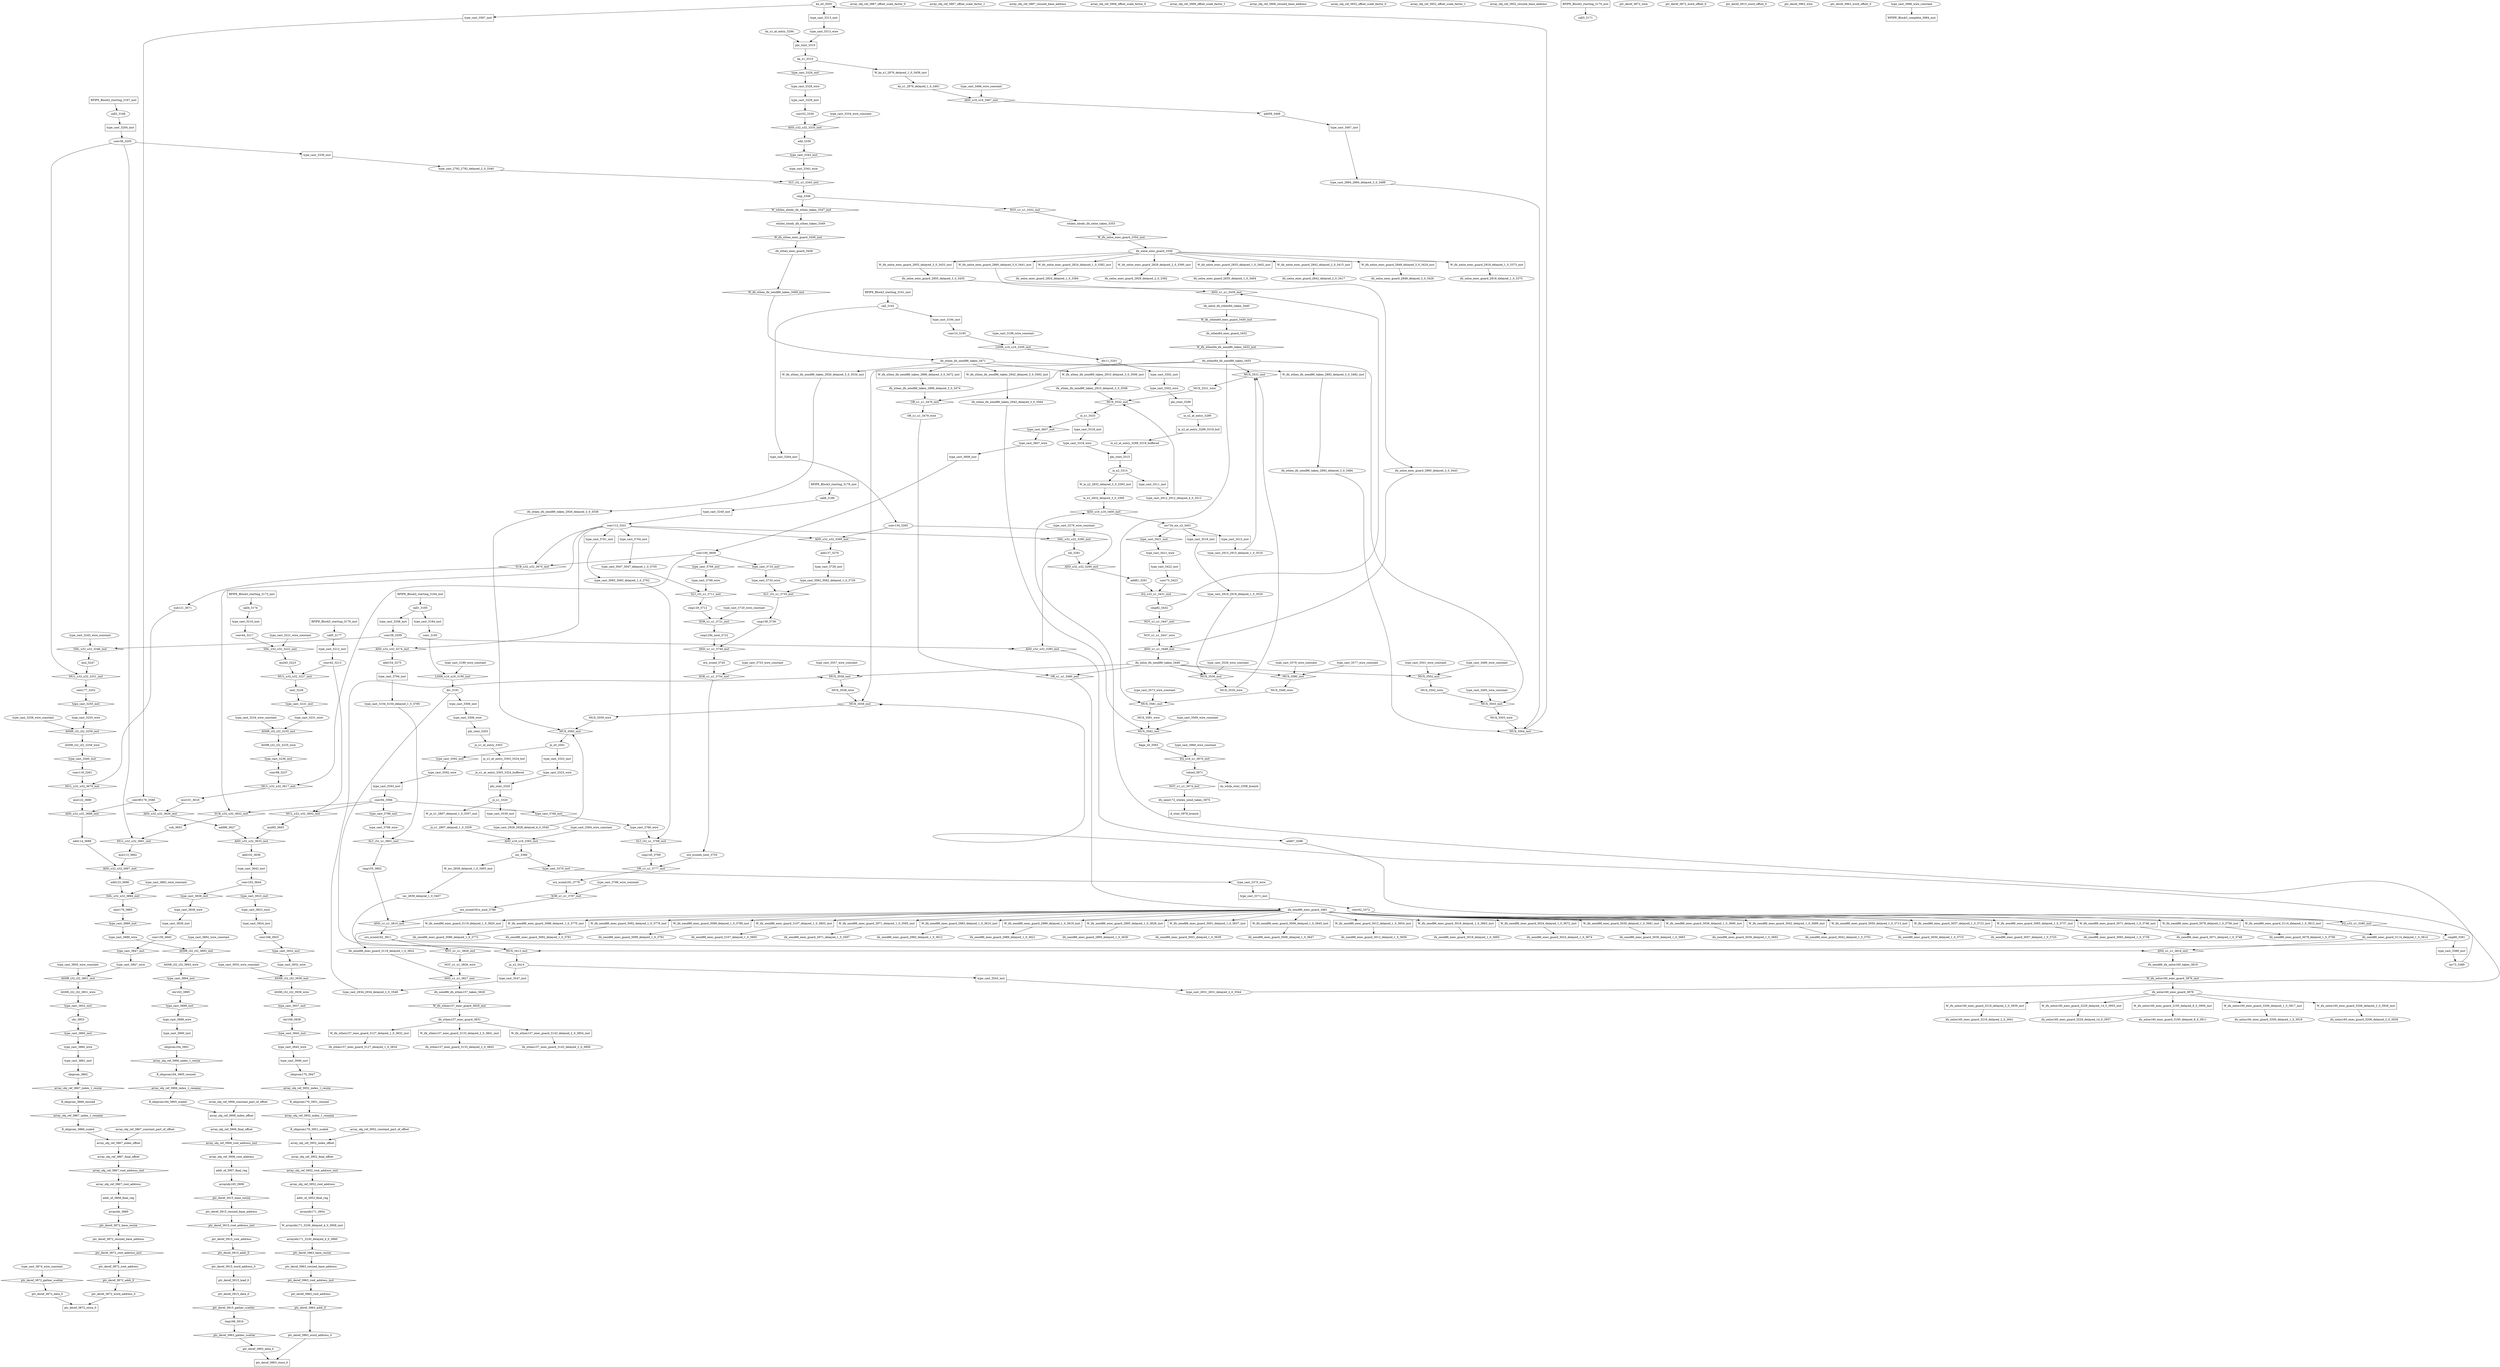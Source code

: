 digraph data_path {
  ASHR_i32_i32_3235_wire [shape=ellipse];
  ASHR_i32_i32_3259_wire [shape=ellipse];
  ASHR_i32_i32_3851_wire [shape=ellipse];
  ASHR_i32_i32_3893_wire [shape=ellipse];
  ASHR_i32_i32_3936_wire [shape=ellipse];
  MUX_3502_wire [shape=ellipse];
  MUX_3503_wire [shape=ellipse];
  MUX_3530_wire [shape=ellipse];
  MUX_3531_wire [shape=ellipse];
  MUX_3558_wire [shape=ellipse];
  MUX_3559_wire [shape=ellipse];
  MUX_3580_wire [shape=ellipse];
  MUX_3581_wire [shape=ellipse];
  NOT_u1_u1_3447_wire [shape=ellipse];
  NOT_u1_u1_3826_wire [shape=ellipse];
  OR_u1_u1_3479_wire [shape=ellipse];
  R_idxprom164_3905_resized [shape=ellipse];
  R_idxprom164_3905_scaled [shape=ellipse];
  R_idxprom170_3951_resized [shape=ellipse];
  R_idxprom170_3951_scaled [shape=ellipse];
  R_idxprom_3866_resized [shape=ellipse];
  R_idxprom_3866_scaled [shape=ellipse];
  add102_3636 [shape=ellipse];
  add114_3689 [shape=ellipse];
  add123_3698 [shape=ellipse];
  add137_3270 [shape=ellipse];
  add154_3275 [shape=ellipse];
  add58_3468 [shape=ellipse];
  add67_3286 [shape=ellipse];
  add81_3291 [shape=ellipse];
  add96_3627 [shape=ellipse];
  add_3336 [shape=ellipse];
  array_obj_ref_3867_constant_part_of_offset [shape=ellipse];
  array_obj_ref_3867_final_offset [shape=ellipse];
  array_obj_ref_3867_offset_scale_factor_0 [shape=ellipse];
  array_obj_ref_3867_offset_scale_factor_1 [shape=ellipse];
  array_obj_ref_3867_resized_base_address [shape=ellipse];
  array_obj_ref_3867_root_address [shape=ellipse];
  array_obj_ref_3906_constant_part_of_offset [shape=ellipse];
  array_obj_ref_3906_final_offset [shape=ellipse];
  array_obj_ref_3906_offset_scale_factor_0 [shape=ellipse];
  array_obj_ref_3906_offset_scale_factor_1 [shape=ellipse];
  array_obj_ref_3906_resized_base_address [shape=ellipse];
  array_obj_ref_3906_root_address [shape=ellipse];
  array_obj_ref_3952_constant_part_of_offset [shape=ellipse];
  array_obj_ref_3952_final_offset [shape=ellipse];
  array_obj_ref_3952_offset_scale_factor_0 [shape=ellipse];
  array_obj_ref_3952_offset_scale_factor_1 [shape=ellipse];
  array_obj_ref_3952_resized_base_address [shape=ellipse];
  array_obj_ref_3952_root_address [shape=ellipse];
  arrayidx165_3908 [shape=ellipse];
  arrayidx171_3230_delayed_4_0_3960 [shape=ellipse];
  arrayidx171_3954 [shape=ellipse];
  arrayidx_3869 [shape=ellipse];
  call1_3165 [shape=ellipse];
  call2_3168 [shape=ellipse];
  call3_3171 [shape=ellipse];
  call4_3174 [shape=ellipse];
  call5_3177 [shape=ellipse];
  call6_3180 [shape=ellipse];
  call_3162 [shape=ellipse];
  cmp129_3712 [shape=ellipse];
  cmp129x_xnot_3722 [shape=ellipse];
  cmp138_3736 [shape=ellipse];
  cmp145_3769 [shape=ellipse];
  cmp155_3802 [shape=ellipse];
  cmp68_3381 [shape=ellipse];
  cmp82_3432 [shape=ellipse];
  cmp_3346 [shape=ellipse];
  conv100_3609 [shape=ellipse];
  conv103_3644 [shape=ellipse];
  conv10_3195 [shape=ellipse];
  conv112_3241 [shape=ellipse];
  conv116_3261 [shape=ellipse];
  conv134_3265 [shape=ellipse];
  conv159_3840 [shape=ellipse];
  conv168_3925 [shape=ellipse];
  conv36_3205 [shape=ellipse];
  conv38_3209 [shape=ellipse];
  conv42_3213 [shape=ellipse];
  conv44_3217 [shape=ellipse];
  conv52_3330 [shape=ellipse];
  conv62_3372 [shape=ellipse];
  conv75_3423 [shape=ellipse];
  conv90176_3588 [shape=ellipse];
  conv94_3594 [shape=ellipse];
  conv98_3237 [shape=ellipse];
  conv_3185 [shape=ellipse];
  div11_3201 [shape=ellipse];
  div_3191 [shape=ellipse];
  flagx_x0_3583 [shape=ellipse];
  idxprom164_3901 [shape=ellipse];
  idxprom170_3947 [shape=ellipse];
  idxprom_3862 [shape=ellipse];
  ifx_xelse160_exec_guard_3195_delayed_8_0_3911 [shape=ellipse];
  ifx_xelse160_exec_guard_3200_delayed_1_0_3919 [shape=ellipse];
  ifx_xelse160_exec_guard_3206_delayed_2_0_3928 [shape=ellipse];
  ifx_xelse160_exec_guard_3216_delayed_2_0_3941 [shape=ellipse];
  ifx_xelse160_exec_guard_3229_delayed_14_0_3957 [shape=ellipse];
  ifx_xelse160_exec_guard_3878 [shape=ellipse];
  ifx_xelse_exec_guard_2818_delayed_1_0_3375 [shape=ellipse];
  ifx_xelse_exec_guard_2824_delayed_1_0_3384 [shape=ellipse];
  ifx_xelse_exec_guard_2829_delayed_2_0_3392 [shape=ellipse];
  ifx_xelse_exec_guard_2835_delayed_1_0_3404 [shape=ellipse];
  ifx_xelse_exec_guard_2842_delayed_2_0_3417 [shape=ellipse];
  ifx_xelse_exec_guard_2848_delayed_3_0_3426 [shape=ellipse];
  ifx_xelse_exec_guard_2855_delayed_3_0_3435 [shape=ellipse];
  ifx_xelse_exec_guard_2860_delayed_3_0_3443 [shape=ellipse];
  ifx_xelse_exec_guard_3356 [shape=ellipse];
  ifx_xelse_ifx_xend86_taken_3449 [shape=ellipse];
  ifx_xelse_ifx_xthen84_taken_3440 [shape=ellipse];
  ifx_xend172_whilex_xend_taken_3975 [shape=ellipse];
  ifx_xend86_exec_guard_2971_delayed_1_0_3597 [shape=ellipse];
  ifx_xend86_exec_guard_2983_delayed_1_0_3612 [shape=ellipse];
  ifx_xend86_exec_guard_2989_delayed_1_0_3621 [shape=ellipse];
  ifx_xend86_exec_guard_2995_delayed_1_0_3630 [shape=ellipse];
  ifx_xend86_exec_guard_3001_delayed_1_0_3639 [shape=ellipse];
  ifx_xend86_exec_guard_3006_delayed_1_0_3647 [shape=ellipse];
  ifx_xend86_exec_guard_3012_delayed_1_0_3656 [shape=ellipse];
  ifx_xend86_exec_guard_3018_delayed_1_0_3665 [shape=ellipse];
  ifx_xend86_exec_guard_3024_delayed_1_0_3674 [shape=ellipse];
  ifx_xend86_exec_guard_3030_delayed_1_0_3683 [shape=ellipse];
  ifx_xend86_exec_guard_3036_delayed_1_0_3692 [shape=ellipse];
  ifx_xend86_exec_guard_3042_delayed_1_0_3701 [shape=ellipse];
  ifx_xend86_exec_guard_3050_delayed_1_0_3715 [shape=ellipse];
  ifx_xend86_exec_guard_3057_delayed_1_0_3725 [shape=ellipse];
  ifx_xend86_exec_guard_3065_delayed_1_0_3739 [shape=ellipse];
  ifx_xend86_exec_guard_3071_delayed_1_0_3748 [shape=ellipse];
  ifx_xend86_exec_guard_3078_delayed_1_0_3758 [shape=ellipse];
  ifx_xend86_exec_guard_3086_delayed_1_0_3772 [shape=ellipse];
  ifx_xend86_exec_guard_3092_delayed_1_0_3781 [shape=ellipse];
  ifx_xend86_exec_guard_3099_delayed_1_0_3791 [shape=ellipse];
  ifx_xend86_exec_guard_3107_delayed_1_0_3805 [shape=ellipse];
  ifx_xend86_exec_guard_3114_delayed_1_0_3814 [shape=ellipse];
  ifx_xend86_exec_guard_3119_delayed_1_0_3822 [shape=ellipse];
  ifx_xend86_exec_guard_3481 [shape=ellipse];
  ifx_xend86_ifx_xelse160_taken_3819 [shape=ellipse];
  ifx_xend86_ifx_xthen157_taken_3828 [shape=ellipse];
  ifx_xthen157_exec_guard_3127_delayed_1_0_3834 [shape=ellipse];
  ifx_xthen157_exec_guard_3133_delayed_2_0_3843 [shape=ellipse];
  ifx_xthen157_exec_guard_3143_delayed_2_0_3856 [shape=ellipse];
  ifx_xthen157_exec_guard_3831 [shape=ellipse];
  ifx_xthen84_exec_guard_3452 [shape=ellipse];
  ifx_xthen84_ifx_xend86_taken_3455 [shape=ellipse];
  ifx_xthen_exec_guard_3458 [shape=ellipse];
  ifx_xthen_ifx_xend86_taken_2886_delayed_3_0_3474 [shape=ellipse];
  ifx_xthen_ifx_xend86_taken_2892_delayed_3_0_3484 [shape=ellipse];
  ifx_xthen_ifx_xend86_taken_2910_delayed_3_0_3508 [shape=ellipse];
  ifx_xthen_ifx_xend86_taken_2926_delayed_3_0_3536 [shape=ellipse];
  ifx_xthen_ifx_xend86_taken_2942_delayed_3_0_3564 [shape=ellipse];
  ifx_xthen_ifx_xend86_taken_3471 [shape=ellipse];
  inc73_3389 [shape=ellipse];
  inc73x_xix_x2_3401 [shape=ellipse];
  inc_2839_delayed_1_0_3407 [shape=ellipse];
  inc_3366 [shape=ellipse];
  ix_x1_3533 [shape=ellipse];
  ix_x2_2832_delayed_3_0_3395 [shape=ellipse];
  ix_x2_3315 [shape=ellipse];
  ix_x2_at_entry_3299 [shape=ellipse];
  ix_x2_at_entry_3299_3319_buffered [shape=ellipse];
  jx_x0_3561 [shape=ellipse];
  jx_x1_2807_delayed_1_0_3359 [shape=ellipse];
  jx_x1_3320 [shape=ellipse];
  jx_x1_at_entry_3303 [shape=ellipse];
  jx_x1_at_entry_3303_3324_buffered [shape=ellipse];
  jx_x2_3414 [shape=ellipse];
  kx_x0_3505 [shape=ellipse];
  kx_x1_2876_delayed_1_0_3461 [shape=ellipse];
  kx_x1_3310 [shape=ellipse];
  kx_x1_at_entry_3294 [shape=ellipse];
  mul101_3618 [shape=ellipse];
  mul113_3662 [shape=ellipse];
  mul122_3680 [shape=ellipse];
  mul45_3223 [shape=ellipse];
  mul95_3603 [shape=ellipse];
  mul_3247 [shape=ellipse];
  orx_xcond181_3778 [shape=ellipse];
  orx_xcond181x_xnot_3788 [shape=ellipse];
  orx_xcond182_3811 [shape=ellipse];
  orx_xcond_3745 [shape=ellipse];
  orx_xcondx_xnot_3755 [shape=ellipse];
  ptr_deref_3872_data_0 [shape=ellipse];
  ptr_deref_3872_resized_base_address [shape=ellipse];
  ptr_deref_3872_root_address [shape=ellipse];
  ptr_deref_3872_wire [shape=ellipse];
  ptr_deref_3872_word_address_0 [shape=ellipse];
  ptr_deref_3872_word_offset_0 [shape=ellipse];
  ptr_deref_3915_data_0 [shape=ellipse];
  ptr_deref_3915_resized_base_address [shape=ellipse];
  ptr_deref_3915_root_address [shape=ellipse];
  ptr_deref_3915_word_address_0 [shape=ellipse];
  ptr_deref_3915_word_offset_0 [shape=ellipse];
  ptr_deref_3963_data_0 [shape=ellipse];
  ptr_deref_3963_resized_base_address [shape=ellipse];
  ptr_deref_3963_root_address [shape=ellipse];
  ptr_deref_3963_wire [shape=ellipse];
  ptr_deref_3963_word_address_0 [shape=ellipse];
  ptr_deref_3963_word_offset_0 [shape=ellipse];
  sext177_3252 [shape=ellipse];
  sext179_3885 [shape=ellipse];
  sext_3228 [shape=ellipse];
  shl_3281 [shape=ellipse];
  shr163_3895 [shape=ellipse];
  shr169_3938 [shape=ellipse];
  shr_3853 [shape=ellipse];
  sub121_3671 [shape=ellipse];
  sub_3653 [shape=ellipse];
  tmp166_3916 [shape=ellipse];
  tobool_3971 [shape=ellipse];
  type_cast_2792_2792_delayed_2_0_3340 [shape=ellipse];
  type_cast_2894_2894_delayed_3_0_3488 [shape=ellipse];
  type_cast_2912_2912_delayed_4_0_3512 [shape=ellipse];
  type_cast_2915_2915_delayed_1_0_3516 [shape=ellipse];
  type_cast_2918_2918_delayed_1_0_3520 [shape=ellipse];
  type_cast_2928_2928_delayed_4_0_3540 [shape=ellipse];
  type_cast_2931_2931_delayed_2_0_3544 [shape=ellipse];
  type_cast_2934_2934_delayed_2_0_3548 [shape=ellipse];
  type_cast_3047_3047_delayed_1_0_3705 [shape=ellipse];
  type_cast_3062_3062_delayed_1_0_3729 [shape=ellipse];
  type_cast_3083_3083_delayed_1_0_3762 [shape=ellipse];
  type_cast_3104_3104_delayed_1_0_3795 [shape=ellipse];
  type_cast_3189_wire_constant [shape=ellipse];
  type_cast_3199_wire_constant [shape=ellipse];
  type_cast_3221_wire_constant [shape=ellipse];
  type_cast_3231_wire [shape=ellipse];
  type_cast_3234_wire_constant [shape=ellipse];
  type_cast_3245_wire_constant [shape=ellipse];
  type_cast_3255_wire [shape=ellipse];
  type_cast_3258_wire_constant [shape=ellipse];
  type_cast_3279_wire_constant [shape=ellipse];
  type_cast_3302_wire [shape=ellipse];
  type_cast_3306_wire [shape=ellipse];
  type_cast_3313_wire [shape=ellipse];
  type_cast_3318_wire [shape=ellipse];
  type_cast_3323_wire [shape=ellipse];
  type_cast_3328_wire [shape=ellipse];
  type_cast_3334_wire_constant [shape=ellipse];
  type_cast_3343_wire [shape=ellipse];
  type_cast_3364_wire_constant [shape=ellipse];
  type_cast_3370_wire [shape=ellipse];
  type_cast_3421_wire [shape=ellipse];
  type_cast_3466_wire_constant [shape=ellipse];
  type_cast_3495_wire_constant [shape=ellipse];
  type_cast_3499_wire_constant [shape=ellipse];
  type_cast_3501_wire_constant [shape=ellipse];
  type_cast_3529_wire_constant [shape=ellipse];
  type_cast_3557_wire_constant [shape=ellipse];
  type_cast_3569_wire_constant [shape=ellipse];
  type_cast_3573_wire_constant [shape=ellipse];
  type_cast_3577_wire_constant [shape=ellipse];
  type_cast_3579_wire_constant [shape=ellipse];
  type_cast_3592_wire [shape=ellipse];
  type_cast_3607_wire [shape=ellipse];
  type_cast_3709_wire [shape=ellipse];
  type_cast_3720_wire_constant [shape=ellipse];
  type_cast_3733_wire [shape=ellipse];
  type_cast_3753_wire_constant [shape=ellipse];
  type_cast_3766_wire [shape=ellipse];
  type_cast_3786_wire_constant [shape=ellipse];
  type_cast_3799_wire [shape=ellipse];
  type_cast_3838_wire [shape=ellipse];
  type_cast_3847_wire [shape=ellipse];
  type_cast_3850_wire_constant [shape=ellipse];
  type_cast_3860_wire [shape=ellipse];
  type_cast_3874_wire_constant [shape=ellipse];
  type_cast_3883_wire_constant [shape=ellipse];
  type_cast_3889_wire [shape=ellipse];
  type_cast_3892_wire_constant [shape=ellipse];
  type_cast_3899_wire [shape=ellipse];
  type_cast_3923_wire [shape=ellipse];
  type_cast_3932_wire [shape=ellipse];
  type_cast_3935_wire_constant [shape=ellipse];
  type_cast_3945_wire [shape=ellipse];
  type_cast_3969_wire_constant [shape=ellipse];
  type_cast_3986_wire_constant [shape=ellipse];
  whilex_xbody_ifx_xelse_taken_3353 [shape=ellipse];
  whilex_xbody_ifx_xthen_taken_3349 [shape=ellipse];
  ADD_u16_u16_3365_inst [shape=diamond];
jx_x1_2807_delayed_1_0_3359  -> ADD_u16_u16_3365_inst;
type_cast_3364_wire_constant  -> ADD_u16_u16_3365_inst;
ADD_u16_u16_3365_inst -> inc_3366;
  ADD_u16_u16_3400_inst [shape=diamond];
inc73_3389  -> ADD_u16_u16_3400_inst;
ix_x2_2832_delayed_3_0_3395  -> ADD_u16_u16_3400_inst;
ADD_u16_u16_3400_inst -> inc73x_xix_x2_3401;
  ADD_u16_u16_3467_inst [shape=diamond];
kx_x1_2876_delayed_1_0_3461  -> ADD_u16_u16_3467_inst;
type_cast_3466_wire_constant  -> ADD_u16_u16_3467_inst;
ADD_u16_u16_3467_inst -> add58_3468;
  ADD_u32_u32_3269_inst [shape=diamond];
conv112_3241  -> ADD_u32_u32_3269_inst;
conv134_3265  -> ADD_u32_u32_3269_inst;
ADD_u32_u32_3269_inst -> add137_3270;
  ADD_u32_u32_3274_inst [shape=diamond];
conv112_3241  -> ADD_u32_u32_3274_inst;
conv38_3209  -> ADD_u32_u32_3274_inst;
ADD_u32_u32_3274_inst -> add154_3275;
  ADD_u32_u32_3285_inst [shape=diamond];
shl_3281  -> ADD_u32_u32_3285_inst;
conv38_3209  -> ADD_u32_u32_3285_inst;
ADD_u32_u32_3285_inst -> add67_3286;
  ADD_u32_u32_3290_inst [shape=diamond];
shl_3281  -> ADD_u32_u32_3290_inst;
conv134_3265  -> ADD_u32_u32_3290_inst;
ADD_u32_u32_3290_inst -> add81_3291;
  ADD_u32_u32_3335_inst [shape=diamond];
conv52_3330  -> ADD_u32_u32_3335_inst;
type_cast_3334_wire_constant  -> ADD_u32_u32_3335_inst;
ADD_u32_u32_3335_inst -> add_3336;
  ADD_u32_u32_3626_inst [shape=diamond];
mul101_3618  -> ADD_u32_u32_3626_inst;
conv90176_3588  -> ADD_u32_u32_3626_inst;
ADD_u32_u32_3626_inst -> add96_3627;
  ADD_u32_u32_3635_inst [shape=diamond];
add96_3627  -> ADD_u32_u32_3635_inst;
mul95_3603  -> ADD_u32_u32_3635_inst;
ADD_u32_u32_3635_inst -> add102_3636;
  ADD_u32_u32_3688_inst [shape=diamond];
mul122_3680  -> ADD_u32_u32_3688_inst;
conv90176_3588  -> ADD_u32_u32_3688_inst;
ADD_u32_u32_3688_inst -> add114_3689;
  ADD_u32_u32_3697_inst [shape=diamond];
add114_3689  -> ADD_u32_u32_3697_inst;
mul113_3662  -> ADD_u32_u32_3697_inst;
ADD_u32_u32_3697_inst -> add123_3698;
  AND_u1_u1_3439_inst [shape=diamond];
ifx_xelse_exec_guard_2855_delayed_3_0_3435  -> AND_u1_u1_3439_inst;
cmp82_3432  -> AND_u1_u1_3439_inst;
AND_u1_u1_3439_inst -> ifx_xelse_ifx_xthen84_taken_3440;
  AND_u1_u1_3448_inst [shape=diamond];
ifx_xelse_exec_guard_2860_delayed_3_0_3443  -> AND_u1_u1_3448_inst;
NOT_u1_u1_3447_wire  -> AND_u1_u1_3448_inst;
AND_u1_u1_3448_inst -> ifx_xelse_ifx_xend86_taken_3449;
  AND_u1_u1_3744_inst [shape=diamond];
cmp129x_xnot_3722  -> AND_u1_u1_3744_inst;
cmp138_3736  -> AND_u1_u1_3744_inst;
AND_u1_u1_3744_inst -> orx_xcond_3745;
  AND_u1_u1_3810_inst [shape=diamond];
orx_xcond181x_xnot_3788  -> AND_u1_u1_3810_inst;
cmp155_3802  -> AND_u1_u1_3810_inst;
AND_u1_u1_3810_inst -> orx_xcond182_3811;
  AND_u1_u1_3818_inst [shape=diamond];
ifx_xend86_exec_guard_3114_delayed_1_0_3814  -> AND_u1_u1_3818_inst;
orx_xcond182_3811  -> AND_u1_u1_3818_inst;
AND_u1_u1_3818_inst -> ifx_xend86_ifx_xelse160_taken_3819;
  AND_u1_u1_3827_inst [shape=diamond];
ifx_xend86_exec_guard_3119_delayed_1_0_3822  -> AND_u1_u1_3827_inst;
NOT_u1_u1_3826_wire  -> AND_u1_u1_3827_inst;
AND_u1_u1_3827_inst -> ifx_xend86_ifx_xthen157_taken_3828;
  ASHR_i32_i32_3235_inst [shape=diamond];
type_cast_3231_wire  -> ASHR_i32_i32_3235_inst;
type_cast_3234_wire_constant  -> ASHR_i32_i32_3235_inst;
ASHR_i32_i32_3235_inst -> ASHR_i32_i32_3235_wire;
  ASHR_i32_i32_3259_inst [shape=diamond];
type_cast_3255_wire  -> ASHR_i32_i32_3259_inst;
type_cast_3258_wire_constant  -> ASHR_i32_i32_3259_inst;
ASHR_i32_i32_3259_inst -> ASHR_i32_i32_3259_wire;
  ASHR_i32_i32_3851_inst [shape=diamond];
type_cast_3847_wire  -> ASHR_i32_i32_3851_inst;
type_cast_3850_wire_constant  -> ASHR_i32_i32_3851_inst;
ASHR_i32_i32_3851_inst -> ASHR_i32_i32_3851_wire;
  ASHR_i32_i32_3893_inst [shape=diamond];
type_cast_3889_wire  -> ASHR_i32_i32_3893_inst;
type_cast_3892_wire_constant  -> ASHR_i32_i32_3893_inst;
ASHR_i32_i32_3893_inst -> ASHR_i32_i32_3893_wire;
  ASHR_i32_i32_3936_inst [shape=diamond];
type_cast_3932_wire  -> ASHR_i32_i32_3936_inst;
type_cast_3935_wire_constant  -> ASHR_i32_i32_3936_inst;
ASHR_i32_i32_3936_inst -> ASHR_i32_i32_3936_wire;
  EQ_u16_u1_3970_inst [shape=diamond];
flagx_x0_3583  -> EQ_u16_u1_3970_inst;
type_cast_3969_wire_constant  -> EQ_u16_u1_3970_inst;
EQ_u16_u1_3970_inst -> tobool_3971;
  EQ_u32_u1_3380_inst [shape=diamond];
conv62_3372  -> EQ_u32_u1_3380_inst;
add67_3286  -> EQ_u32_u1_3380_inst;
EQ_u32_u1_3380_inst -> cmp68_3381;
  EQ_u32_u1_3431_inst [shape=diamond];
conv75_3423  -> EQ_u32_u1_3431_inst;
add81_3291  -> EQ_u32_u1_3431_inst;
EQ_u32_u1_3431_inst -> cmp82_3432;
  LSHR_u16_u16_3190_inst [shape=diamond];
conv_3185  -> LSHR_u16_u16_3190_inst;
type_cast_3189_wire_constant  -> LSHR_u16_u16_3190_inst;
LSHR_u16_u16_3190_inst -> div_3191;
  LSHR_u16_u16_3200_inst [shape=diamond];
conv10_3195  -> LSHR_u16_u16_3200_inst;
type_cast_3199_wire_constant  -> LSHR_u16_u16_3200_inst;
LSHR_u16_u16_3200_inst -> div11_3201;
  MUL_u32_u32_3227_inst [shape=diamond];
mul45_3223  -> MUL_u32_u32_3227_inst;
conv42_3213  -> MUL_u32_u32_3227_inst;
MUL_u32_u32_3227_inst -> sext_3228;
  MUL_u32_u32_3251_inst [shape=diamond];
mul_3247  -> MUL_u32_u32_3251_inst;
conv36_3205  -> MUL_u32_u32_3251_inst;
MUL_u32_u32_3251_inst -> sext177_3252;
  MUL_u32_u32_3602_inst [shape=diamond];
conv94_3594  -> MUL_u32_u32_3602_inst;
conv42_3213  -> MUL_u32_u32_3602_inst;
MUL_u32_u32_3602_inst -> mul95_3603;
  MUL_u32_u32_3617_inst [shape=diamond];
conv100_3609  -> MUL_u32_u32_3617_inst;
conv98_3237  -> MUL_u32_u32_3617_inst;
MUL_u32_u32_3617_inst -> mul101_3618;
  MUL_u32_u32_3661_inst [shape=diamond];
sub_3653  -> MUL_u32_u32_3661_inst;
conv36_3205  -> MUL_u32_u32_3661_inst;
MUL_u32_u32_3661_inst -> mul113_3662;
  MUL_u32_u32_3679_inst [shape=diamond];
sub121_3671  -> MUL_u32_u32_3679_inst;
conv116_3261  -> MUL_u32_u32_3679_inst;
MUL_u32_u32_3679_inst -> mul122_3680;
  MUX_3413_inst [shape=diamond];
cmp68_3381  -> MUX_3413_inst;
div_3191  -> MUX_3413_inst;
inc_2839_delayed_1_0_3407  -> MUX_3413_inst;
MUX_3413_inst -> jx_x2_3414;
  MUX_3502_inst [shape=diamond];
ifx_xelse_ifx_xend86_taken_3449  -> MUX_3502_inst;
type_cast_3499_wire_constant  -> MUX_3502_inst;
type_cast_3501_wire_constant  -> MUX_3502_inst;
MUX_3502_inst -> MUX_3502_wire;
  MUX_3503_inst [shape=diamond];
ifx_xthen84_ifx_xend86_taken_3455  -> MUX_3503_inst;
type_cast_3495_wire_constant  -> MUX_3503_inst;
MUX_3502_wire  -> MUX_3503_inst;
MUX_3503_inst -> MUX_3503_wire;
  MUX_3504_inst [shape=diamond];
ifx_xthen_ifx_xend86_taken_2892_delayed_3_0_3484  -> MUX_3504_inst;
type_cast_2894_2894_delayed_3_0_3488  -> MUX_3504_inst;
MUX_3503_wire  -> MUX_3504_inst;
MUX_3504_inst -> kx_x0_3505;
  MUX_3530_inst [shape=diamond];
ifx_xelse_ifx_xend86_taken_3449  -> MUX_3530_inst;
type_cast_2918_2918_delayed_1_0_3520  -> MUX_3530_inst;
type_cast_3529_wire_constant  -> MUX_3530_inst;
MUX_3530_inst -> MUX_3530_wire;
  MUX_3531_inst [shape=diamond];
ifx_xthen84_ifx_xend86_taken_3455  -> MUX_3531_inst;
type_cast_2915_2915_delayed_1_0_3516  -> MUX_3531_inst;
MUX_3530_wire  -> MUX_3531_inst;
MUX_3531_inst -> MUX_3531_wire;
  MUX_3532_inst [shape=diamond];
ifx_xthen_ifx_xend86_taken_2910_delayed_3_0_3508  -> MUX_3532_inst;
type_cast_2912_2912_delayed_4_0_3512  -> MUX_3532_inst;
MUX_3531_wire  -> MUX_3532_inst;
MUX_3532_inst -> ix_x1_3533;
  MUX_3558_inst [shape=diamond];
ifx_xelse_ifx_xend86_taken_3449  -> MUX_3558_inst;
type_cast_2934_2934_delayed_2_0_3548  -> MUX_3558_inst;
type_cast_3557_wire_constant  -> MUX_3558_inst;
MUX_3558_inst -> MUX_3558_wire;
  MUX_3559_inst [shape=diamond];
ifx_xthen84_ifx_xend86_taken_3455  -> MUX_3559_inst;
type_cast_2931_2931_delayed_2_0_3544  -> MUX_3559_inst;
MUX_3558_wire  -> MUX_3559_inst;
MUX_3559_inst -> MUX_3559_wire;
  MUX_3560_inst [shape=diamond];
ifx_xthen_ifx_xend86_taken_2926_delayed_3_0_3536  -> MUX_3560_inst;
type_cast_2928_2928_delayed_4_0_3540  -> MUX_3560_inst;
MUX_3559_wire  -> MUX_3560_inst;
MUX_3560_inst -> jx_x0_3561;
  MUX_3580_inst [shape=diamond];
ifx_xelse_ifx_xend86_taken_3449  -> MUX_3580_inst;
type_cast_3577_wire_constant  -> MUX_3580_inst;
type_cast_3579_wire_constant  -> MUX_3580_inst;
MUX_3580_inst -> MUX_3580_wire;
  MUX_3581_inst [shape=diamond];
ifx_xthen84_ifx_xend86_taken_3455  -> MUX_3581_inst;
type_cast_3573_wire_constant  -> MUX_3581_inst;
MUX_3580_wire  -> MUX_3581_inst;
MUX_3581_inst -> MUX_3581_wire;
  MUX_3582_inst [shape=diamond];
ifx_xthen_ifx_xend86_taken_2942_delayed_3_0_3564  -> MUX_3582_inst;
type_cast_3569_wire_constant  -> MUX_3582_inst;
MUX_3581_wire  -> MUX_3582_inst;
MUX_3582_inst -> flagx_x0_3583;
  NOT_u1_u1_3352_inst [shape=diamond];
cmp_3346  -> NOT_u1_u1_3352_inst;
NOT_u1_u1_3352_inst -> whilex_xbody_ifx_xelse_taken_3353;
  NOT_u1_u1_3447_inst [shape=diamond];
cmp82_3432  -> NOT_u1_u1_3447_inst;
NOT_u1_u1_3447_inst -> NOT_u1_u1_3447_wire;
  NOT_u1_u1_3826_inst [shape=diamond];
orx_xcond182_3811  -> NOT_u1_u1_3826_inst;
NOT_u1_u1_3826_inst -> NOT_u1_u1_3826_wire;
  NOT_u1_u1_3974_inst [shape=diamond];
tobool_3971  -> NOT_u1_u1_3974_inst;
NOT_u1_u1_3974_inst -> ifx_xend172_whilex_xend_taken_3975;
  OR_u1_u1_3479_inst [shape=diamond];
ifx_xthen_ifx_xend86_taken_2886_delayed_3_0_3474  -> OR_u1_u1_3479_inst;
ifx_xthen84_ifx_xend86_taken_3455  -> OR_u1_u1_3479_inst;
OR_u1_u1_3479_inst -> OR_u1_u1_3479_wire;
  OR_u1_u1_3480_inst [shape=diamond];
ifx_xelse_ifx_xend86_taken_3449  -> OR_u1_u1_3480_inst;
OR_u1_u1_3479_wire  -> OR_u1_u1_3480_inst;
OR_u1_u1_3480_inst -> ifx_xend86_exec_guard_3481;
  OR_u1_u1_3777_inst [shape=diamond];
orx_xcondx_xnot_3755  -> OR_u1_u1_3777_inst;
cmp145_3769  -> OR_u1_u1_3777_inst;
OR_u1_u1_3777_inst -> orx_xcond181_3778;
  RPIPE_Block3_starting_3161_inst [shape=rectangle];
RPIPE_Block3_starting_3161_inst -> call_3162;
  RPIPE_Block3_starting_3164_inst [shape=rectangle];
RPIPE_Block3_starting_3164_inst -> call1_3165;
  RPIPE_Block3_starting_3167_inst [shape=rectangle];
RPIPE_Block3_starting_3167_inst -> call2_3168;
  RPIPE_Block3_starting_3170_inst [shape=rectangle];
RPIPE_Block3_starting_3170_inst -> call3_3171;
  RPIPE_Block3_starting_3173_inst [shape=rectangle];
RPIPE_Block3_starting_3173_inst -> call4_3174;
  RPIPE_Block3_starting_3176_inst [shape=rectangle];
RPIPE_Block3_starting_3176_inst -> call5_3177;
  RPIPE_Block3_starting_3179_inst [shape=rectangle];
RPIPE_Block3_starting_3179_inst -> call6_3180;
  SHL_u32_u32_3222_inst [shape=diamond];
conv44_3217  -> SHL_u32_u32_3222_inst;
type_cast_3221_wire_constant  -> SHL_u32_u32_3222_inst;
SHL_u32_u32_3222_inst -> mul45_3223;
  SHL_u32_u32_3246_inst [shape=diamond];
conv38_3209  -> SHL_u32_u32_3246_inst;
type_cast_3245_wire_constant  -> SHL_u32_u32_3246_inst;
SHL_u32_u32_3246_inst -> mul_3247;
  SHL_u32_u32_3280_inst [shape=diamond];
conv112_3241  -> SHL_u32_u32_3280_inst;
type_cast_3279_wire_constant  -> SHL_u32_u32_3280_inst;
SHL_u32_u32_3280_inst -> shl_3281;
  SHL_u32_u32_3884_inst [shape=diamond];
add123_3698  -> SHL_u32_u32_3884_inst;
type_cast_3883_wire_constant  -> SHL_u32_u32_3884_inst;
SHL_u32_u32_3884_inst -> sext179_3885;
  SLT_i32_u1_3345_inst [shape=diamond];
type_cast_3343_wire  -> SLT_i32_u1_3345_inst;
type_cast_2792_2792_delayed_2_0_3340  -> SLT_i32_u1_3345_inst;
SLT_i32_u1_3345_inst -> cmp_3346;
  SLT_i32_u1_3711_inst [shape=diamond];
type_cast_3709_wire  -> SLT_i32_u1_3711_inst;
type_cast_3047_3047_delayed_1_0_3705  -> SLT_i32_u1_3711_inst;
SLT_i32_u1_3711_inst -> cmp129_3712;
  SLT_i32_u1_3735_inst [shape=diamond];
type_cast_3733_wire  -> SLT_i32_u1_3735_inst;
type_cast_3062_3062_delayed_1_0_3729  -> SLT_i32_u1_3735_inst;
SLT_i32_u1_3735_inst -> cmp138_3736;
  SLT_i32_u1_3768_inst [shape=diamond];
type_cast_3766_wire  -> SLT_i32_u1_3768_inst;
type_cast_3083_3083_delayed_1_0_3762  -> SLT_i32_u1_3768_inst;
SLT_i32_u1_3768_inst -> cmp145_3769;
  SLT_i32_u1_3801_inst [shape=diamond];
type_cast_3799_wire  -> SLT_i32_u1_3801_inst;
type_cast_3104_3104_delayed_1_0_3795  -> SLT_i32_u1_3801_inst;
SLT_i32_u1_3801_inst -> cmp155_3802;
  SUB_u32_u32_3652_inst [shape=diamond];
conv94_3594  -> SUB_u32_u32_3652_inst;
conv112_3241  -> SUB_u32_u32_3652_inst;
SUB_u32_u32_3652_inst -> sub_3653;
  SUB_u32_u32_3670_inst [shape=diamond];
conv100_3609  -> SUB_u32_u32_3670_inst;
conv112_3241  -> SUB_u32_u32_3670_inst;
SUB_u32_u32_3670_inst -> sub121_3671;
  WPIPE_Block3_complete_3984_inst [shape=rectangle];
type_cast_3986_wire_constant  -> WPIPE_Block3_complete_3984_inst;
  W_arrayidx171_3230_delayed_4_0_3958_inst [shape=rectangle];
arrayidx171_3954  -> W_arrayidx171_3230_delayed_4_0_3958_inst;
W_arrayidx171_3230_delayed_4_0_3958_inst -> arrayidx171_3230_delayed_4_0_3960;
  W_ifx_xelse160_exec_guard_3195_delayed_8_0_3909_inst [shape=rectangle];
ifx_xelse160_exec_guard_3878  -> W_ifx_xelse160_exec_guard_3195_delayed_8_0_3909_inst;
W_ifx_xelse160_exec_guard_3195_delayed_8_0_3909_inst -> ifx_xelse160_exec_guard_3195_delayed_8_0_3911;
  W_ifx_xelse160_exec_guard_3200_delayed_1_0_3917_inst [shape=rectangle];
ifx_xelse160_exec_guard_3878  -> W_ifx_xelse160_exec_guard_3200_delayed_1_0_3917_inst;
W_ifx_xelse160_exec_guard_3200_delayed_1_0_3917_inst -> ifx_xelse160_exec_guard_3200_delayed_1_0_3919;
  W_ifx_xelse160_exec_guard_3206_delayed_2_0_3926_inst [shape=rectangle];
ifx_xelse160_exec_guard_3878  -> W_ifx_xelse160_exec_guard_3206_delayed_2_0_3926_inst;
W_ifx_xelse160_exec_guard_3206_delayed_2_0_3926_inst -> ifx_xelse160_exec_guard_3206_delayed_2_0_3928;
  W_ifx_xelse160_exec_guard_3216_delayed_2_0_3939_inst [shape=rectangle];
ifx_xelse160_exec_guard_3878  -> W_ifx_xelse160_exec_guard_3216_delayed_2_0_3939_inst;
W_ifx_xelse160_exec_guard_3216_delayed_2_0_3939_inst -> ifx_xelse160_exec_guard_3216_delayed_2_0_3941;
  W_ifx_xelse160_exec_guard_3229_delayed_14_0_3955_inst [shape=rectangle];
ifx_xelse160_exec_guard_3878  -> W_ifx_xelse160_exec_guard_3229_delayed_14_0_3955_inst;
W_ifx_xelse160_exec_guard_3229_delayed_14_0_3955_inst -> ifx_xelse160_exec_guard_3229_delayed_14_0_3957;
  W_ifx_xelse160_exec_guard_3876_inst [shape=diamond];
ifx_xend86_ifx_xelse160_taken_3819  -> W_ifx_xelse160_exec_guard_3876_inst;
W_ifx_xelse160_exec_guard_3876_inst -> ifx_xelse160_exec_guard_3878;
  W_ifx_xelse_exec_guard_2818_delayed_1_0_3373_inst [shape=rectangle];
ifx_xelse_exec_guard_3356  -> W_ifx_xelse_exec_guard_2818_delayed_1_0_3373_inst;
W_ifx_xelse_exec_guard_2818_delayed_1_0_3373_inst -> ifx_xelse_exec_guard_2818_delayed_1_0_3375;
  W_ifx_xelse_exec_guard_2824_delayed_1_0_3382_inst [shape=rectangle];
ifx_xelse_exec_guard_3356  -> W_ifx_xelse_exec_guard_2824_delayed_1_0_3382_inst;
W_ifx_xelse_exec_guard_2824_delayed_1_0_3382_inst -> ifx_xelse_exec_guard_2824_delayed_1_0_3384;
  W_ifx_xelse_exec_guard_2829_delayed_2_0_3390_inst [shape=rectangle];
ifx_xelse_exec_guard_3356  -> W_ifx_xelse_exec_guard_2829_delayed_2_0_3390_inst;
W_ifx_xelse_exec_guard_2829_delayed_2_0_3390_inst -> ifx_xelse_exec_guard_2829_delayed_2_0_3392;
  W_ifx_xelse_exec_guard_2835_delayed_1_0_3402_inst [shape=rectangle];
ifx_xelse_exec_guard_3356  -> W_ifx_xelse_exec_guard_2835_delayed_1_0_3402_inst;
W_ifx_xelse_exec_guard_2835_delayed_1_0_3402_inst -> ifx_xelse_exec_guard_2835_delayed_1_0_3404;
  W_ifx_xelse_exec_guard_2842_delayed_2_0_3415_inst [shape=rectangle];
ifx_xelse_exec_guard_3356  -> W_ifx_xelse_exec_guard_2842_delayed_2_0_3415_inst;
W_ifx_xelse_exec_guard_2842_delayed_2_0_3415_inst -> ifx_xelse_exec_guard_2842_delayed_2_0_3417;
  W_ifx_xelse_exec_guard_2848_delayed_3_0_3424_inst [shape=rectangle];
ifx_xelse_exec_guard_3356  -> W_ifx_xelse_exec_guard_2848_delayed_3_0_3424_inst;
W_ifx_xelse_exec_guard_2848_delayed_3_0_3424_inst -> ifx_xelse_exec_guard_2848_delayed_3_0_3426;
  W_ifx_xelse_exec_guard_2855_delayed_3_0_3433_inst [shape=rectangle];
ifx_xelse_exec_guard_3356  -> W_ifx_xelse_exec_guard_2855_delayed_3_0_3433_inst;
W_ifx_xelse_exec_guard_2855_delayed_3_0_3433_inst -> ifx_xelse_exec_guard_2855_delayed_3_0_3435;
  W_ifx_xelse_exec_guard_2860_delayed_3_0_3441_inst [shape=rectangle];
ifx_xelse_exec_guard_3356  -> W_ifx_xelse_exec_guard_2860_delayed_3_0_3441_inst;
W_ifx_xelse_exec_guard_2860_delayed_3_0_3441_inst -> ifx_xelse_exec_guard_2860_delayed_3_0_3443;
  W_ifx_xelse_exec_guard_3354_inst [shape=diamond];
whilex_xbody_ifx_xelse_taken_3353  -> W_ifx_xelse_exec_guard_3354_inst;
W_ifx_xelse_exec_guard_3354_inst -> ifx_xelse_exec_guard_3356;
  W_ifx_xend86_exec_guard_2971_delayed_1_0_3595_inst [shape=rectangle];
ifx_xend86_exec_guard_3481  -> W_ifx_xend86_exec_guard_2971_delayed_1_0_3595_inst;
W_ifx_xend86_exec_guard_2971_delayed_1_0_3595_inst -> ifx_xend86_exec_guard_2971_delayed_1_0_3597;
  W_ifx_xend86_exec_guard_2983_delayed_1_0_3610_inst [shape=rectangle];
ifx_xend86_exec_guard_3481  -> W_ifx_xend86_exec_guard_2983_delayed_1_0_3610_inst;
W_ifx_xend86_exec_guard_2983_delayed_1_0_3610_inst -> ifx_xend86_exec_guard_2983_delayed_1_0_3612;
  W_ifx_xend86_exec_guard_2989_delayed_1_0_3619_inst [shape=rectangle];
ifx_xend86_exec_guard_3481  -> W_ifx_xend86_exec_guard_2989_delayed_1_0_3619_inst;
W_ifx_xend86_exec_guard_2989_delayed_1_0_3619_inst -> ifx_xend86_exec_guard_2989_delayed_1_0_3621;
  W_ifx_xend86_exec_guard_2995_delayed_1_0_3628_inst [shape=rectangle];
ifx_xend86_exec_guard_3481  -> W_ifx_xend86_exec_guard_2995_delayed_1_0_3628_inst;
W_ifx_xend86_exec_guard_2995_delayed_1_0_3628_inst -> ifx_xend86_exec_guard_2995_delayed_1_0_3630;
  W_ifx_xend86_exec_guard_3001_delayed_1_0_3637_inst [shape=rectangle];
ifx_xend86_exec_guard_3481  -> W_ifx_xend86_exec_guard_3001_delayed_1_0_3637_inst;
W_ifx_xend86_exec_guard_3001_delayed_1_0_3637_inst -> ifx_xend86_exec_guard_3001_delayed_1_0_3639;
  W_ifx_xend86_exec_guard_3006_delayed_1_0_3645_inst [shape=rectangle];
ifx_xend86_exec_guard_3481  -> W_ifx_xend86_exec_guard_3006_delayed_1_0_3645_inst;
W_ifx_xend86_exec_guard_3006_delayed_1_0_3645_inst -> ifx_xend86_exec_guard_3006_delayed_1_0_3647;
  W_ifx_xend86_exec_guard_3012_delayed_1_0_3654_inst [shape=rectangle];
ifx_xend86_exec_guard_3481  -> W_ifx_xend86_exec_guard_3012_delayed_1_0_3654_inst;
W_ifx_xend86_exec_guard_3012_delayed_1_0_3654_inst -> ifx_xend86_exec_guard_3012_delayed_1_0_3656;
  W_ifx_xend86_exec_guard_3018_delayed_1_0_3663_inst [shape=rectangle];
ifx_xend86_exec_guard_3481  -> W_ifx_xend86_exec_guard_3018_delayed_1_0_3663_inst;
W_ifx_xend86_exec_guard_3018_delayed_1_0_3663_inst -> ifx_xend86_exec_guard_3018_delayed_1_0_3665;
  W_ifx_xend86_exec_guard_3024_delayed_1_0_3672_inst [shape=rectangle];
ifx_xend86_exec_guard_3481  -> W_ifx_xend86_exec_guard_3024_delayed_1_0_3672_inst;
W_ifx_xend86_exec_guard_3024_delayed_1_0_3672_inst -> ifx_xend86_exec_guard_3024_delayed_1_0_3674;
  W_ifx_xend86_exec_guard_3030_delayed_1_0_3681_inst [shape=rectangle];
ifx_xend86_exec_guard_3481  -> W_ifx_xend86_exec_guard_3030_delayed_1_0_3681_inst;
W_ifx_xend86_exec_guard_3030_delayed_1_0_3681_inst -> ifx_xend86_exec_guard_3030_delayed_1_0_3683;
  W_ifx_xend86_exec_guard_3036_delayed_1_0_3690_inst [shape=rectangle];
ifx_xend86_exec_guard_3481  -> W_ifx_xend86_exec_guard_3036_delayed_1_0_3690_inst;
W_ifx_xend86_exec_guard_3036_delayed_1_0_3690_inst -> ifx_xend86_exec_guard_3036_delayed_1_0_3692;
  W_ifx_xend86_exec_guard_3042_delayed_1_0_3699_inst [shape=rectangle];
ifx_xend86_exec_guard_3481  -> W_ifx_xend86_exec_guard_3042_delayed_1_0_3699_inst;
W_ifx_xend86_exec_guard_3042_delayed_1_0_3699_inst -> ifx_xend86_exec_guard_3042_delayed_1_0_3701;
  W_ifx_xend86_exec_guard_3050_delayed_1_0_3713_inst [shape=rectangle];
ifx_xend86_exec_guard_3481  -> W_ifx_xend86_exec_guard_3050_delayed_1_0_3713_inst;
W_ifx_xend86_exec_guard_3050_delayed_1_0_3713_inst -> ifx_xend86_exec_guard_3050_delayed_1_0_3715;
  W_ifx_xend86_exec_guard_3057_delayed_1_0_3723_inst [shape=rectangle];
ifx_xend86_exec_guard_3481  -> W_ifx_xend86_exec_guard_3057_delayed_1_0_3723_inst;
W_ifx_xend86_exec_guard_3057_delayed_1_0_3723_inst -> ifx_xend86_exec_guard_3057_delayed_1_0_3725;
  W_ifx_xend86_exec_guard_3065_delayed_1_0_3737_inst [shape=rectangle];
ifx_xend86_exec_guard_3481  -> W_ifx_xend86_exec_guard_3065_delayed_1_0_3737_inst;
W_ifx_xend86_exec_guard_3065_delayed_1_0_3737_inst -> ifx_xend86_exec_guard_3065_delayed_1_0_3739;
  W_ifx_xend86_exec_guard_3071_delayed_1_0_3746_inst [shape=rectangle];
ifx_xend86_exec_guard_3481  -> W_ifx_xend86_exec_guard_3071_delayed_1_0_3746_inst;
W_ifx_xend86_exec_guard_3071_delayed_1_0_3746_inst -> ifx_xend86_exec_guard_3071_delayed_1_0_3748;
  W_ifx_xend86_exec_guard_3078_delayed_1_0_3756_inst [shape=rectangle];
ifx_xend86_exec_guard_3481  -> W_ifx_xend86_exec_guard_3078_delayed_1_0_3756_inst;
W_ifx_xend86_exec_guard_3078_delayed_1_0_3756_inst -> ifx_xend86_exec_guard_3078_delayed_1_0_3758;
  W_ifx_xend86_exec_guard_3086_delayed_1_0_3770_inst [shape=rectangle];
ifx_xend86_exec_guard_3481  -> W_ifx_xend86_exec_guard_3086_delayed_1_0_3770_inst;
W_ifx_xend86_exec_guard_3086_delayed_1_0_3770_inst -> ifx_xend86_exec_guard_3086_delayed_1_0_3772;
  W_ifx_xend86_exec_guard_3092_delayed_1_0_3779_inst [shape=rectangle];
ifx_xend86_exec_guard_3481  -> W_ifx_xend86_exec_guard_3092_delayed_1_0_3779_inst;
W_ifx_xend86_exec_guard_3092_delayed_1_0_3779_inst -> ifx_xend86_exec_guard_3092_delayed_1_0_3781;
  W_ifx_xend86_exec_guard_3099_delayed_1_0_3789_inst [shape=rectangle];
ifx_xend86_exec_guard_3481  -> W_ifx_xend86_exec_guard_3099_delayed_1_0_3789_inst;
W_ifx_xend86_exec_guard_3099_delayed_1_0_3789_inst -> ifx_xend86_exec_guard_3099_delayed_1_0_3791;
  W_ifx_xend86_exec_guard_3107_delayed_1_0_3803_inst [shape=rectangle];
ifx_xend86_exec_guard_3481  -> W_ifx_xend86_exec_guard_3107_delayed_1_0_3803_inst;
W_ifx_xend86_exec_guard_3107_delayed_1_0_3803_inst -> ifx_xend86_exec_guard_3107_delayed_1_0_3805;
  W_ifx_xend86_exec_guard_3114_delayed_1_0_3812_inst [shape=rectangle];
ifx_xend86_exec_guard_3481  -> W_ifx_xend86_exec_guard_3114_delayed_1_0_3812_inst;
W_ifx_xend86_exec_guard_3114_delayed_1_0_3812_inst -> ifx_xend86_exec_guard_3114_delayed_1_0_3814;
  W_ifx_xend86_exec_guard_3119_delayed_1_0_3820_inst [shape=rectangle];
ifx_xend86_exec_guard_3481  -> W_ifx_xend86_exec_guard_3119_delayed_1_0_3820_inst;
W_ifx_xend86_exec_guard_3119_delayed_1_0_3820_inst -> ifx_xend86_exec_guard_3119_delayed_1_0_3822;
  W_ifx_xthen157_exec_guard_3127_delayed_1_0_3832_inst [shape=rectangle];
ifx_xthen157_exec_guard_3831  -> W_ifx_xthen157_exec_guard_3127_delayed_1_0_3832_inst;
W_ifx_xthen157_exec_guard_3127_delayed_1_0_3832_inst -> ifx_xthen157_exec_guard_3127_delayed_1_0_3834;
  W_ifx_xthen157_exec_guard_3133_delayed_2_0_3841_inst [shape=rectangle];
ifx_xthen157_exec_guard_3831  -> W_ifx_xthen157_exec_guard_3133_delayed_2_0_3841_inst;
W_ifx_xthen157_exec_guard_3133_delayed_2_0_3841_inst -> ifx_xthen157_exec_guard_3133_delayed_2_0_3843;
  W_ifx_xthen157_exec_guard_3143_delayed_2_0_3854_inst [shape=rectangle];
ifx_xthen157_exec_guard_3831  -> W_ifx_xthen157_exec_guard_3143_delayed_2_0_3854_inst;
W_ifx_xthen157_exec_guard_3143_delayed_2_0_3854_inst -> ifx_xthen157_exec_guard_3143_delayed_2_0_3856;
  W_ifx_xthen157_exec_guard_3829_inst [shape=diamond];
ifx_xend86_ifx_xthen157_taken_3828  -> W_ifx_xthen157_exec_guard_3829_inst;
W_ifx_xthen157_exec_guard_3829_inst -> ifx_xthen157_exec_guard_3831;
  W_ifx_xthen84_exec_guard_3450_inst [shape=diamond];
ifx_xelse_ifx_xthen84_taken_3440  -> W_ifx_xthen84_exec_guard_3450_inst;
W_ifx_xthen84_exec_guard_3450_inst -> ifx_xthen84_exec_guard_3452;
  W_ifx_xthen84_ifx_xend86_taken_3453_inst [shape=diamond];
ifx_xthen84_exec_guard_3452  -> W_ifx_xthen84_ifx_xend86_taken_3453_inst;
W_ifx_xthen84_ifx_xend86_taken_3453_inst -> ifx_xthen84_ifx_xend86_taken_3455;
  W_ifx_xthen_exec_guard_3456_inst [shape=diamond];
whilex_xbody_ifx_xthen_taken_3349  -> W_ifx_xthen_exec_guard_3456_inst;
W_ifx_xthen_exec_guard_3456_inst -> ifx_xthen_exec_guard_3458;
  W_ifx_xthen_ifx_xend86_taken_2886_delayed_3_0_3472_inst [shape=rectangle];
ifx_xthen_ifx_xend86_taken_3471  -> W_ifx_xthen_ifx_xend86_taken_2886_delayed_3_0_3472_inst;
W_ifx_xthen_ifx_xend86_taken_2886_delayed_3_0_3472_inst -> ifx_xthen_ifx_xend86_taken_2886_delayed_3_0_3474;
  W_ifx_xthen_ifx_xend86_taken_2892_delayed_3_0_3482_inst [shape=rectangle];
ifx_xthen_ifx_xend86_taken_3471  -> W_ifx_xthen_ifx_xend86_taken_2892_delayed_3_0_3482_inst;
W_ifx_xthen_ifx_xend86_taken_2892_delayed_3_0_3482_inst -> ifx_xthen_ifx_xend86_taken_2892_delayed_3_0_3484;
  W_ifx_xthen_ifx_xend86_taken_2910_delayed_3_0_3506_inst [shape=rectangle];
ifx_xthen_ifx_xend86_taken_3471  -> W_ifx_xthen_ifx_xend86_taken_2910_delayed_3_0_3506_inst;
W_ifx_xthen_ifx_xend86_taken_2910_delayed_3_0_3506_inst -> ifx_xthen_ifx_xend86_taken_2910_delayed_3_0_3508;
  W_ifx_xthen_ifx_xend86_taken_2926_delayed_3_0_3534_inst [shape=rectangle];
ifx_xthen_ifx_xend86_taken_3471  -> W_ifx_xthen_ifx_xend86_taken_2926_delayed_3_0_3534_inst;
W_ifx_xthen_ifx_xend86_taken_2926_delayed_3_0_3534_inst -> ifx_xthen_ifx_xend86_taken_2926_delayed_3_0_3536;
  W_ifx_xthen_ifx_xend86_taken_2942_delayed_3_0_3562_inst [shape=rectangle];
ifx_xthen_ifx_xend86_taken_3471  -> W_ifx_xthen_ifx_xend86_taken_2942_delayed_3_0_3562_inst;
W_ifx_xthen_ifx_xend86_taken_2942_delayed_3_0_3562_inst -> ifx_xthen_ifx_xend86_taken_2942_delayed_3_0_3564;
  W_ifx_xthen_ifx_xend86_taken_3469_inst [shape=diamond];
ifx_xthen_exec_guard_3458  -> W_ifx_xthen_ifx_xend86_taken_3469_inst;
W_ifx_xthen_ifx_xend86_taken_3469_inst -> ifx_xthen_ifx_xend86_taken_3471;
  W_inc_2839_delayed_1_0_3405_inst [shape=rectangle];
inc_3366  -> W_inc_2839_delayed_1_0_3405_inst;
W_inc_2839_delayed_1_0_3405_inst -> inc_2839_delayed_1_0_3407;
  W_ix_x2_2832_delayed_3_0_3393_inst [shape=rectangle];
ix_x2_3315  -> W_ix_x2_2832_delayed_3_0_3393_inst;
W_ix_x2_2832_delayed_3_0_3393_inst -> ix_x2_2832_delayed_3_0_3395;
  W_jx_x1_2807_delayed_1_0_3357_inst [shape=rectangle];
jx_x1_3320  -> W_jx_x1_2807_delayed_1_0_3357_inst;
W_jx_x1_2807_delayed_1_0_3357_inst -> jx_x1_2807_delayed_1_0_3359;
  W_kx_x1_2876_delayed_1_0_3459_inst [shape=rectangle];
kx_x1_3310  -> W_kx_x1_2876_delayed_1_0_3459_inst;
W_kx_x1_2876_delayed_1_0_3459_inst -> kx_x1_2876_delayed_1_0_3461;
  W_whilex_xbody_ifx_xthen_taken_3347_inst [shape=diamond];
cmp_3346  -> W_whilex_xbody_ifx_xthen_taken_3347_inst;
W_whilex_xbody_ifx_xthen_taken_3347_inst -> whilex_xbody_ifx_xthen_taken_3349;
  XOR_u1_u1_3721_inst [shape=diamond];
cmp129_3712  -> XOR_u1_u1_3721_inst;
type_cast_3720_wire_constant  -> XOR_u1_u1_3721_inst;
XOR_u1_u1_3721_inst -> cmp129x_xnot_3722;
  XOR_u1_u1_3754_inst [shape=diamond];
orx_xcond_3745  -> XOR_u1_u1_3754_inst;
type_cast_3753_wire_constant  -> XOR_u1_u1_3754_inst;
XOR_u1_u1_3754_inst -> orx_xcondx_xnot_3755;
  XOR_u1_u1_3787_inst [shape=diamond];
orx_xcond181_3778  -> XOR_u1_u1_3787_inst;
type_cast_3786_wire_constant  -> XOR_u1_u1_3787_inst;
XOR_u1_u1_3787_inst -> orx_xcond181x_xnot_3788;
  addr_of_3868_final_reg [shape=rectangle];
array_obj_ref_3867_root_address  -> addr_of_3868_final_reg;
addr_of_3868_final_reg -> arrayidx_3869;
  addr_of_3907_final_reg [shape=rectangle];
array_obj_ref_3906_root_address  -> addr_of_3907_final_reg;
addr_of_3907_final_reg -> arrayidx165_3908;
  addr_of_3953_final_reg [shape=rectangle];
array_obj_ref_3952_root_address  -> addr_of_3953_final_reg;
addr_of_3953_final_reg -> arrayidx171_3954;
  array_obj_ref_3867_index_1_rename [shape=diamond];
R_idxprom_3866_resized  -> array_obj_ref_3867_index_1_rename;
array_obj_ref_3867_index_1_rename -> R_idxprom_3866_scaled;
  array_obj_ref_3867_index_1_resize [shape=diamond];
idxprom_3862  -> array_obj_ref_3867_index_1_resize;
array_obj_ref_3867_index_1_resize -> R_idxprom_3866_resized;
  array_obj_ref_3867_index_offset [shape=rectangle];
R_idxprom_3866_scaled  -> array_obj_ref_3867_index_offset;
array_obj_ref_3867_constant_part_of_offset  -> array_obj_ref_3867_index_offset;
array_obj_ref_3867_index_offset -> array_obj_ref_3867_final_offset;
  array_obj_ref_3867_root_address_inst [shape=diamond];
array_obj_ref_3867_final_offset  -> array_obj_ref_3867_root_address_inst;
array_obj_ref_3867_root_address_inst -> array_obj_ref_3867_root_address;
  array_obj_ref_3906_index_1_rename [shape=diamond];
R_idxprom164_3905_resized  -> array_obj_ref_3906_index_1_rename;
array_obj_ref_3906_index_1_rename -> R_idxprom164_3905_scaled;
  array_obj_ref_3906_index_1_resize [shape=diamond];
idxprom164_3901  -> array_obj_ref_3906_index_1_resize;
array_obj_ref_3906_index_1_resize -> R_idxprom164_3905_resized;
  array_obj_ref_3906_index_offset [shape=rectangle];
R_idxprom164_3905_scaled  -> array_obj_ref_3906_index_offset;
array_obj_ref_3906_constant_part_of_offset  -> array_obj_ref_3906_index_offset;
array_obj_ref_3906_index_offset -> array_obj_ref_3906_final_offset;
  array_obj_ref_3906_root_address_inst [shape=diamond];
array_obj_ref_3906_final_offset  -> array_obj_ref_3906_root_address_inst;
array_obj_ref_3906_root_address_inst -> array_obj_ref_3906_root_address;
  array_obj_ref_3952_index_1_rename [shape=diamond];
R_idxprom170_3951_resized  -> array_obj_ref_3952_index_1_rename;
array_obj_ref_3952_index_1_rename -> R_idxprom170_3951_scaled;
  array_obj_ref_3952_index_1_resize [shape=diamond];
idxprom170_3947  -> array_obj_ref_3952_index_1_resize;
array_obj_ref_3952_index_1_resize -> R_idxprom170_3951_resized;
  array_obj_ref_3952_index_offset [shape=rectangle];
R_idxprom170_3951_scaled  -> array_obj_ref_3952_index_offset;
array_obj_ref_3952_constant_part_of_offset  -> array_obj_ref_3952_index_offset;
array_obj_ref_3952_index_offset -> array_obj_ref_3952_final_offset;
  array_obj_ref_3952_root_address_inst [shape=diamond];
array_obj_ref_3952_final_offset  -> array_obj_ref_3952_root_address_inst;
array_obj_ref_3952_root_address_inst -> array_obj_ref_3952_root_address;
  do_while_stmt_3308_branch [shape=rectangle];
tobool_3971  -> do_while_stmt_3308_branch;
  if_stmt_3978_branch [shape=rectangle];
ifx_xend172_whilex_xend_taken_3975  -> if_stmt_3978_branch;
  ix_x2_at_entry_3299_3319_buf [shape=rectangle];
ix_x2_at_entry_3299  -> ix_x2_at_entry_3299_3319_buf;
ix_x2_at_entry_3299_3319_buf -> ix_x2_at_entry_3299_3319_buffered;
  jx_x1_at_entry_3303_3324_buf [shape=rectangle];
jx_x1_at_entry_3303  -> jx_x1_at_entry_3303_3324_buf;
jx_x1_at_entry_3303_3324_buf -> jx_x1_at_entry_3303_3324_buffered;
  phi_stmt_3299 [shape=rectangle];
type_cast_3302_wire  -> phi_stmt_3299;
phi_stmt_3299 -> ix_x2_at_entry_3299;
  phi_stmt_3303 [shape=rectangle];
type_cast_3306_wire  -> phi_stmt_3303;
phi_stmt_3303 -> jx_x1_at_entry_3303;
  phi_stmt_3310 [shape=rectangle];
type_cast_3313_wire  -> phi_stmt_3310;
kx_x1_at_entry_3294  -> phi_stmt_3310;
phi_stmt_3310 -> kx_x1_3310;
  phi_stmt_3315 [shape=rectangle];
type_cast_3318_wire  -> phi_stmt_3315;
ix_x2_at_entry_3299_3319_buffered  -> phi_stmt_3315;
phi_stmt_3315 -> ix_x2_3315;
  phi_stmt_3320 [shape=rectangle];
type_cast_3323_wire  -> phi_stmt_3320;
jx_x1_at_entry_3303_3324_buffered  -> phi_stmt_3320;
phi_stmt_3320 -> jx_x1_3320;
  ptr_deref_3872_addr_0 [shape=diamond];
ptr_deref_3872_root_address  -> ptr_deref_3872_addr_0;
ptr_deref_3872_addr_0 -> ptr_deref_3872_word_address_0;
  ptr_deref_3872_base_resize [shape=diamond];
arrayidx_3869  -> ptr_deref_3872_base_resize;
ptr_deref_3872_base_resize -> ptr_deref_3872_resized_base_address;
  ptr_deref_3872_gather_scatter [shape=diamond];
type_cast_3874_wire_constant  -> ptr_deref_3872_gather_scatter;
ptr_deref_3872_gather_scatter -> ptr_deref_3872_data_0;
  ptr_deref_3872_root_address_inst [shape=diamond];
ptr_deref_3872_resized_base_address  -> ptr_deref_3872_root_address_inst;
ptr_deref_3872_root_address_inst -> ptr_deref_3872_root_address;
  ptr_deref_3872_store_0 [shape=rectangle];
ptr_deref_3872_word_address_0  -> ptr_deref_3872_store_0;
ptr_deref_3872_data_0  -> ptr_deref_3872_store_0;
  ptr_deref_3915_addr_0 [shape=diamond];
ptr_deref_3915_root_address  -> ptr_deref_3915_addr_0;
ptr_deref_3915_addr_0 -> ptr_deref_3915_word_address_0;
  ptr_deref_3915_base_resize [shape=diamond];
arrayidx165_3908  -> ptr_deref_3915_base_resize;
ptr_deref_3915_base_resize -> ptr_deref_3915_resized_base_address;
  ptr_deref_3915_gather_scatter [shape=diamond];
ptr_deref_3915_data_0  -> ptr_deref_3915_gather_scatter;
ptr_deref_3915_gather_scatter -> tmp166_3916;
  ptr_deref_3915_load_0 [shape=rectangle];
ptr_deref_3915_word_address_0  -> ptr_deref_3915_load_0;
ptr_deref_3915_load_0 -> ptr_deref_3915_data_0;
  ptr_deref_3915_root_address_inst [shape=diamond];
ptr_deref_3915_resized_base_address  -> ptr_deref_3915_root_address_inst;
ptr_deref_3915_root_address_inst -> ptr_deref_3915_root_address;
  ptr_deref_3963_addr_0 [shape=diamond];
ptr_deref_3963_root_address  -> ptr_deref_3963_addr_0;
ptr_deref_3963_addr_0 -> ptr_deref_3963_word_address_0;
  ptr_deref_3963_base_resize [shape=diamond];
arrayidx171_3230_delayed_4_0_3960  -> ptr_deref_3963_base_resize;
ptr_deref_3963_base_resize -> ptr_deref_3963_resized_base_address;
  ptr_deref_3963_gather_scatter [shape=diamond];
tmp166_3916  -> ptr_deref_3963_gather_scatter;
ptr_deref_3963_gather_scatter -> ptr_deref_3963_data_0;
  ptr_deref_3963_root_address_inst [shape=diamond];
ptr_deref_3963_resized_base_address  -> ptr_deref_3963_root_address_inst;
ptr_deref_3963_root_address_inst -> ptr_deref_3963_root_address;
  ptr_deref_3963_store_0 [shape=rectangle];
ptr_deref_3963_word_address_0  -> ptr_deref_3963_store_0;
ptr_deref_3963_data_0  -> ptr_deref_3963_store_0;
  type_cast_3184_inst [shape=rectangle];
call1_3165  -> type_cast_3184_inst;
type_cast_3184_inst -> conv_3185;
  type_cast_3194_inst [shape=rectangle];
call_3162  -> type_cast_3194_inst;
type_cast_3194_inst -> conv10_3195;
  type_cast_3204_inst [shape=rectangle];
call2_3168  -> type_cast_3204_inst;
type_cast_3204_inst -> conv36_3205;
  type_cast_3208_inst [shape=rectangle];
call1_3165  -> type_cast_3208_inst;
type_cast_3208_inst -> conv38_3209;
  type_cast_3212_inst [shape=rectangle];
call5_3177  -> type_cast_3212_inst;
type_cast_3212_inst -> conv42_3213;
  type_cast_3216_inst [shape=rectangle];
call4_3174  -> type_cast_3216_inst;
type_cast_3216_inst -> conv44_3217;
  type_cast_3231_inst [shape=diamond];
sext_3228  -> type_cast_3231_inst;
type_cast_3231_inst -> type_cast_3231_wire;
  type_cast_3236_inst [shape=diamond];
ASHR_i32_i32_3235_wire  -> type_cast_3236_inst;
type_cast_3236_inst -> conv98_3237;
  type_cast_3240_inst [shape=rectangle];
call6_3180  -> type_cast_3240_inst;
type_cast_3240_inst -> conv112_3241;
  type_cast_3255_inst [shape=diamond];
sext177_3252  -> type_cast_3255_inst;
type_cast_3255_inst -> type_cast_3255_wire;
  type_cast_3260_inst [shape=diamond];
ASHR_i32_i32_3259_wire  -> type_cast_3260_inst;
type_cast_3260_inst -> conv116_3261;
  type_cast_3264_inst [shape=rectangle];
call_3162  -> type_cast_3264_inst;
type_cast_3264_inst -> conv134_3265;
  type_cast_3302_inst [shape=rectangle];
div11_3201  -> type_cast_3302_inst;
type_cast_3302_inst -> type_cast_3302_wire;
  type_cast_3306_inst [shape=rectangle];
div_3191  -> type_cast_3306_inst;
type_cast_3306_inst -> type_cast_3306_wire;
  type_cast_3313_inst [shape=rectangle];
kx_x0_3505  -> type_cast_3313_inst;
type_cast_3313_inst -> type_cast_3313_wire;
  type_cast_3318_inst [shape=rectangle];
ix_x1_3533  -> type_cast_3318_inst;
type_cast_3318_inst -> type_cast_3318_wire;
  type_cast_3323_inst [shape=rectangle];
jx_x0_3561  -> type_cast_3323_inst;
type_cast_3323_inst -> type_cast_3323_wire;
  type_cast_3328_inst [shape=diamond];
kx_x1_3310  -> type_cast_3328_inst;
type_cast_3328_inst -> type_cast_3328_wire;
  type_cast_3329_inst [shape=rectangle];
type_cast_3328_wire  -> type_cast_3329_inst;
type_cast_3329_inst -> conv52_3330;
  type_cast_3339_inst [shape=rectangle];
conv36_3205  -> type_cast_3339_inst;
type_cast_3339_inst -> type_cast_2792_2792_delayed_2_0_3340;
  type_cast_3343_inst [shape=diamond];
add_3336  -> type_cast_3343_inst;
type_cast_3343_inst -> type_cast_3343_wire;
  type_cast_3370_inst [shape=diamond];
inc_3366  -> type_cast_3370_inst;
type_cast_3370_inst -> type_cast_3370_wire;
  type_cast_3371_inst [shape=rectangle];
type_cast_3370_wire  -> type_cast_3371_inst;
type_cast_3371_inst -> conv62_3372;
  type_cast_3388_inst [shape=rectangle];
cmp68_3381  -> type_cast_3388_inst;
type_cast_3388_inst -> inc73_3389;
  type_cast_3421_inst [shape=diamond];
inc73x_xix_x2_3401  -> type_cast_3421_inst;
type_cast_3421_inst -> type_cast_3421_wire;
  type_cast_3422_inst [shape=rectangle];
type_cast_3421_wire  -> type_cast_3422_inst;
type_cast_3422_inst -> conv75_3423;
  type_cast_3487_inst [shape=rectangle];
add58_3468  -> type_cast_3487_inst;
type_cast_3487_inst -> type_cast_2894_2894_delayed_3_0_3488;
  type_cast_3511_inst [shape=rectangle];
ix_x2_3315  -> type_cast_3511_inst;
type_cast_3511_inst -> type_cast_2912_2912_delayed_4_0_3512;
  type_cast_3515_inst [shape=rectangle];
inc73x_xix_x2_3401  -> type_cast_3515_inst;
type_cast_3515_inst -> type_cast_2915_2915_delayed_1_0_3516;
  type_cast_3519_inst [shape=rectangle];
inc73x_xix_x2_3401  -> type_cast_3519_inst;
type_cast_3519_inst -> type_cast_2918_2918_delayed_1_0_3520;
  type_cast_3539_inst [shape=rectangle];
jx_x1_3320  -> type_cast_3539_inst;
type_cast_3539_inst -> type_cast_2928_2928_delayed_4_0_3540;
  type_cast_3543_inst [shape=rectangle];
jx_x2_3414  -> type_cast_3543_inst;
type_cast_3543_inst -> type_cast_2931_2931_delayed_2_0_3544;
  type_cast_3547_inst [shape=rectangle];
jx_x2_3414  -> type_cast_3547_inst;
type_cast_3547_inst -> type_cast_2934_2934_delayed_2_0_3548;
  type_cast_3587_inst [shape=rectangle];
kx_x0_3505  -> type_cast_3587_inst;
type_cast_3587_inst -> conv90176_3588;
  type_cast_3592_inst [shape=diamond];
jx_x0_3561  -> type_cast_3592_inst;
type_cast_3592_inst -> type_cast_3592_wire;
  type_cast_3593_inst [shape=rectangle];
type_cast_3592_wire  -> type_cast_3593_inst;
type_cast_3593_inst -> conv94_3594;
  type_cast_3607_inst [shape=diamond];
ix_x1_3533  -> type_cast_3607_inst;
type_cast_3607_inst -> type_cast_3607_wire;
  type_cast_3608_inst [shape=rectangle];
type_cast_3607_wire  -> type_cast_3608_inst;
type_cast_3608_inst -> conv100_3609;
  type_cast_3643_inst [shape=rectangle];
add102_3636  -> type_cast_3643_inst;
type_cast_3643_inst -> conv103_3644;
  type_cast_3704_inst [shape=rectangle];
conv112_3241  -> type_cast_3704_inst;
type_cast_3704_inst -> type_cast_3047_3047_delayed_1_0_3705;
  type_cast_3709_inst [shape=diamond];
conv100_3609  -> type_cast_3709_inst;
type_cast_3709_inst -> type_cast_3709_wire;
  type_cast_3728_inst [shape=rectangle];
add137_3270  -> type_cast_3728_inst;
type_cast_3728_inst -> type_cast_3062_3062_delayed_1_0_3729;
  type_cast_3733_inst [shape=diamond];
conv100_3609  -> type_cast_3733_inst;
type_cast_3733_inst -> type_cast_3733_wire;
  type_cast_3761_inst [shape=rectangle];
conv112_3241  -> type_cast_3761_inst;
type_cast_3761_inst -> type_cast_3083_3083_delayed_1_0_3762;
  type_cast_3766_inst [shape=diamond];
conv94_3594  -> type_cast_3766_inst;
type_cast_3766_inst -> type_cast_3766_wire;
  type_cast_3794_inst [shape=rectangle];
add154_3275  -> type_cast_3794_inst;
type_cast_3794_inst -> type_cast_3104_3104_delayed_1_0_3795;
  type_cast_3799_inst [shape=diamond];
conv94_3594  -> type_cast_3799_inst;
type_cast_3799_inst -> type_cast_3799_wire;
  type_cast_3838_inst [shape=diamond];
conv103_3644  -> type_cast_3838_inst;
type_cast_3838_inst -> type_cast_3838_wire;
  type_cast_3839_inst [shape=rectangle];
type_cast_3838_wire  -> type_cast_3839_inst;
type_cast_3839_inst -> conv159_3840;
  type_cast_3847_inst [shape=diamond];
conv159_3840  -> type_cast_3847_inst;
type_cast_3847_inst -> type_cast_3847_wire;
  type_cast_3852_inst [shape=diamond];
ASHR_i32_i32_3851_wire  -> type_cast_3852_inst;
type_cast_3852_inst -> shr_3853;
  type_cast_3860_inst [shape=diamond];
shr_3853  -> type_cast_3860_inst;
type_cast_3860_inst -> type_cast_3860_wire;
  type_cast_3861_inst [shape=rectangle];
type_cast_3860_wire  -> type_cast_3861_inst;
type_cast_3861_inst -> idxprom_3862;
  type_cast_3889_inst [shape=diamond];
sext179_3885  -> type_cast_3889_inst;
type_cast_3889_inst -> type_cast_3889_wire;
  type_cast_3894_inst [shape=diamond];
ASHR_i32_i32_3893_wire  -> type_cast_3894_inst;
type_cast_3894_inst -> shr163_3895;
  type_cast_3899_inst [shape=diamond];
shr163_3895  -> type_cast_3899_inst;
type_cast_3899_inst -> type_cast_3899_wire;
  type_cast_3900_inst [shape=rectangle];
type_cast_3899_wire  -> type_cast_3900_inst;
type_cast_3900_inst -> idxprom164_3901;
  type_cast_3923_inst [shape=diamond];
conv103_3644  -> type_cast_3923_inst;
type_cast_3923_inst -> type_cast_3923_wire;
  type_cast_3924_inst [shape=rectangle];
type_cast_3923_wire  -> type_cast_3924_inst;
type_cast_3924_inst -> conv168_3925;
  type_cast_3932_inst [shape=diamond];
conv168_3925  -> type_cast_3932_inst;
type_cast_3932_inst -> type_cast_3932_wire;
  type_cast_3937_inst [shape=diamond];
ASHR_i32_i32_3936_wire  -> type_cast_3937_inst;
type_cast_3937_inst -> shr169_3938;
  type_cast_3945_inst [shape=diamond];
shr169_3938  -> type_cast_3945_inst;
type_cast_3945_inst -> type_cast_3945_wire;
  type_cast_3946_inst [shape=rectangle];
type_cast_3945_wire  -> type_cast_3946_inst;
type_cast_3946_inst -> idxprom170_3947;
}
